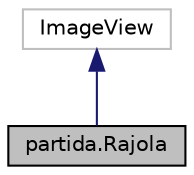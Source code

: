digraph "partida.Rajola"
{
 // LATEX_PDF_SIZE
  edge [fontname="Helvetica",fontsize="10",labelfontname="Helvetica",labelfontsize="10"];
  node [fontname="Helvetica",fontsize="10",shape=record];
  Node1 [label="partida.Rajola",height=0.2,width=0.4,color="black", fillcolor="grey75", style="filled", fontcolor="black",tooltip="Element del taulell on es situen les peces, fa la funció de \"background\" del nostre taulell."];
  Node2 -> Node1 [dir="back",color="midnightblue",fontsize="10",style="solid"];
  Node2 [label="ImageView",height=0.2,width=0.4,color="grey75", fillcolor="white", style="filled",tooltip=" "];
}
